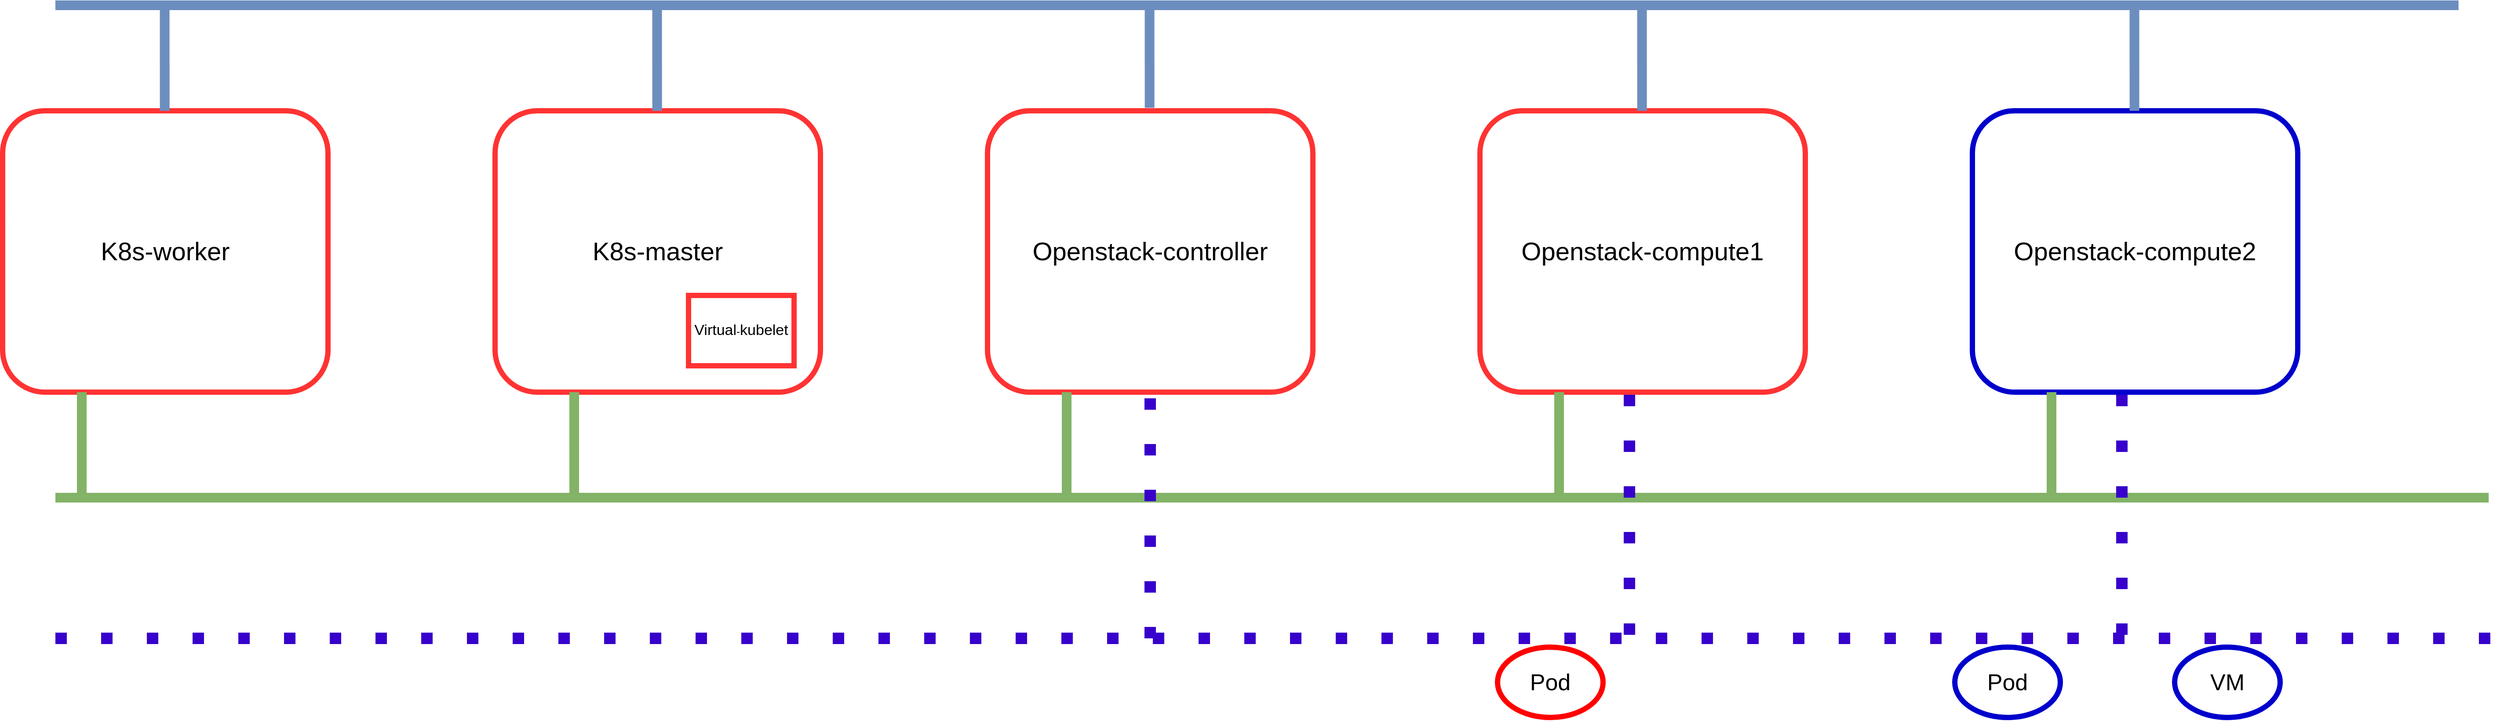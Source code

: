 <mxfile version="13.6.2" type="github">
  <diagram id="EzlnWeQyP-FWii1oKa1x" name="Page-1">
    <mxGraphModel dx="3636" dy="1109" grid="1" gridSize="10" guides="1" tooltips="1" connect="1" arrows="1" fold="1" page="1" pageScale="1" pageWidth="850" pageHeight="1100" math="0" shadow="0">
      <root>
        <mxCell id="0" />
        <mxCell id="1" parent="0" />
        <mxCell id="Twf1BeBMCTiCZUWOUj3O-1" value="&lt;font style=&quot;font-size: 29px&quot;&gt;Openstack-controller&lt;/font&gt;" style="rounded=1;whiteSpace=wrap;html=1;strokeWidth=6;perimeterSpacing=4;strokeColor=#FF3333;" vertex="1" parent="1">
          <mxGeometry x="30" y="160" width="370" height="320" as="geometry" />
        </mxCell>
        <mxCell id="Twf1BeBMCTiCZUWOUj3O-2" value="&lt;font style=&quot;font-size: 29px&quot;&gt;Openstack-compute1&lt;/font&gt;" style="rounded=1;whiteSpace=wrap;html=1;strokeWidth=6;perimeterSpacing=4;strokeColor=#FF3333;" vertex="1" parent="1">
          <mxGeometry x="590" y="160" width="370" height="320" as="geometry" />
        </mxCell>
        <mxCell id="Twf1BeBMCTiCZUWOUj3O-3" value="&lt;font style=&quot;font-size: 29px&quot;&gt;Openstack-compute2&lt;/font&gt;" style="rounded=1;whiteSpace=wrap;html=1;strokeWidth=6;perimeterSpacing=4;strokeColor=#0000CC;" vertex="1" parent="1">
          <mxGeometry x="1150" y="160" width="370" height="320" as="geometry" />
        </mxCell>
        <mxCell id="Twf1BeBMCTiCZUWOUj3O-4" value="&lt;font style=&quot;font-size: 29px&quot;&gt;K8s-master&lt;/font&gt;" style="rounded=1;whiteSpace=wrap;html=1;strokeWidth=6;perimeterSpacing=4;strokeColor=#FF3333;" vertex="1" parent="1">
          <mxGeometry x="-530" y="160" width="370" height="320" as="geometry" />
        </mxCell>
        <mxCell id="Twf1BeBMCTiCZUWOUj3O-6" value="&lt;font style=&quot;font-size: 29px&quot;&gt;K8s-worker&lt;/font&gt;" style="rounded=1;whiteSpace=wrap;html=1;strokeWidth=6;perimeterSpacing=4;strokeColor=#FF3333;" vertex="1" parent="1">
          <mxGeometry x="-1090" y="160" width="370" height="320" as="geometry" />
        </mxCell>
        <mxCell id="Twf1BeBMCTiCZUWOUj3O-9" value="" style="endArrow=none;html=1;fillColor=#dae8fc;strokeColor=#6c8ebf;strokeWidth=11;exitX=0.463;exitY=0.002;exitDx=0;exitDy=0;exitPerimeter=0;" edge="1" parent="1">
          <mxGeometry width="50" height="50" relative="1" as="geometry">
            <mxPoint x="214.304" y="156.656" as="sourcePoint" />
            <mxPoint x="214.29" y="40" as="targetPoint" />
          </mxGeometry>
        </mxCell>
        <mxCell id="Twf1BeBMCTiCZUWOUj3O-10" value="" style="endArrow=none;html=1;fillColor=#dae8fc;strokeColor=#6c8ebf;strokeWidth=11;exitX=0.463;exitY=0.002;exitDx=0;exitDy=0;exitPerimeter=0;" edge="1" parent="1">
          <mxGeometry width="50" height="50" relative="1" as="geometry">
            <mxPoint x="774.304" y="159.996" as="sourcePoint" />
            <mxPoint x="774.29" y="43.34" as="targetPoint" />
          </mxGeometry>
        </mxCell>
        <mxCell id="Twf1BeBMCTiCZUWOUj3O-11" value="" style="endArrow=none;html=1;fillColor=#dae8fc;strokeColor=#6c8ebf;strokeWidth=11;exitX=0.463;exitY=0.002;exitDx=0;exitDy=0;exitPerimeter=0;" edge="1" parent="1">
          <mxGeometry width="50" height="50" relative="1" as="geometry">
            <mxPoint x="1334.304" y="159.996" as="sourcePoint" />
            <mxPoint x="1334.29" y="43.34" as="targetPoint" />
          </mxGeometry>
        </mxCell>
        <mxCell id="Twf1BeBMCTiCZUWOUj3O-13" value="" style="endArrow=none;html=1;fillColor=#dae8fc;strokeColor=#6c8ebf;strokeWidth=11;" edge="1" parent="1">
          <mxGeometry width="50" height="50" relative="1" as="geometry">
            <mxPoint x="-1030" y="40" as="sourcePoint" />
            <mxPoint x="1702.857" y="40" as="targetPoint" />
          </mxGeometry>
        </mxCell>
        <mxCell id="Twf1BeBMCTiCZUWOUj3O-14" value="" style="endArrow=none;html=1;fillColor=#d5e8d4;strokeColor=#82b366;strokeWidth=11;exitX=0.463;exitY=0.002;exitDx=0;exitDy=0;exitPerimeter=0;" edge="1" parent="1">
          <mxGeometry width="50" height="50" relative="1" as="geometry">
            <mxPoint x="120.014" y="596.656" as="sourcePoint" />
            <mxPoint x="120.0" y="480" as="targetPoint" />
          </mxGeometry>
        </mxCell>
        <mxCell id="Twf1BeBMCTiCZUWOUj3O-17" value="" style="endArrow=none;html=1;fillColor=#dae8fc;strokeColor=#6c8ebf;strokeWidth=11;exitX=0.463;exitY=0.002;exitDx=0;exitDy=0;exitPerimeter=0;" edge="1" parent="1">
          <mxGeometry width="50" height="50" relative="1" as="geometry">
            <mxPoint x="-345.696" y="159.996" as="sourcePoint" />
            <mxPoint x="-345.71" y="43.34" as="targetPoint" />
          </mxGeometry>
        </mxCell>
        <mxCell id="Twf1BeBMCTiCZUWOUj3O-18" value="" style="endArrow=none;html=1;fillColor=#dae8fc;strokeColor=#6c8ebf;strokeWidth=11;exitX=0.463;exitY=0.002;exitDx=0;exitDy=0;exitPerimeter=0;" edge="1" parent="1">
          <mxGeometry width="50" height="50" relative="1" as="geometry">
            <mxPoint x="-905.696" y="159.996" as="sourcePoint" />
            <mxPoint x="-905.71" y="43.34" as="targetPoint" />
          </mxGeometry>
        </mxCell>
        <mxCell id="Twf1BeBMCTiCZUWOUj3O-19" value="" style="endArrow=none;html=1;fillColor=#d5e8d4;strokeColor=#82b366;strokeWidth=11;exitX=0.463;exitY=0.002;exitDx=0;exitDy=0;exitPerimeter=0;" edge="1" parent="1">
          <mxGeometry width="50" height="50" relative="1" as="geometry">
            <mxPoint x="680.014" y="596.656" as="sourcePoint" />
            <mxPoint x="680.0" y="480" as="targetPoint" />
          </mxGeometry>
        </mxCell>
        <mxCell id="Twf1BeBMCTiCZUWOUj3O-20" value="" style="endArrow=none;html=1;fillColor=#d5e8d4;strokeColor=#82b366;strokeWidth=11;exitX=0.463;exitY=0.002;exitDx=0;exitDy=0;exitPerimeter=0;" edge="1" parent="1">
          <mxGeometry width="50" height="50" relative="1" as="geometry">
            <mxPoint x="1240.014" y="596.656" as="sourcePoint" />
            <mxPoint x="1240" y="480" as="targetPoint" />
          </mxGeometry>
        </mxCell>
        <mxCell id="Twf1BeBMCTiCZUWOUj3O-21" value="" style="endArrow=none;html=1;fillColor=#d5e8d4;strokeColor=#82b366;strokeWidth=11;exitX=0.463;exitY=0.002;exitDx=0;exitDy=0;exitPerimeter=0;" edge="1" parent="1">
          <mxGeometry width="50" height="50" relative="1" as="geometry">
            <mxPoint x="-439.986" y="596.656" as="sourcePoint" />
            <mxPoint x="-440.0" y="480" as="targetPoint" />
          </mxGeometry>
        </mxCell>
        <mxCell id="Twf1BeBMCTiCZUWOUj3O-22" value="" style="endArrow=none;html=1;fillColor=#d5e8d4;strokeColor=#82b366;strokeWidth=11;exitX=0.463;exitY=0.002;exitDx=0;exitDy=0;exitPerimeter=0;" edge="1" parent="1">
          <mxGeometry width="50" height="50" relative="1" as="geometry">
            <mxPoint x="-999.986" y="596.656" as="sourcePoint" />
            <mxPoint x="-1000.0" y="480" as="targetPoint" />
          </mxGeometry>
        </mxCell>
        <mxCell id="Twf1BeBMCTiCZUWOUj3O-23" value="" style="endArrow=none;html=1;fillColor=#d5e8d4;strokeColor=#82b366;strokeWidth=11;" edge="1" parent="1">
          <mxGeometry width="50" height="50" relative="1" as="geometry">
            <mxPoint x="1737.143" y="600" as="sourcePoint" />
            <mxPoint x="-1030" y="600" as="targetPoint" />
          </mxGeometry>
        </mxCell>
        <mxCell id="Twf1BeBMCTiCZUWOUj3O-25" value="&lt;font style=&quot;font-size: 17px&quot;&gt;Virtual&lt;/font&gt;-&lt;font style=&quot;font-size: 17px&quot;&gt;kubelet&lt;/font&gt;" style="rounded=0;whiteSpace=wrap;html=1;strokeColor=#FF3333;strokeWidth=6;" vertex="1" parent="1">
          <mxGeometry x="-310" y="370" width="120" height="80" as="geometry" />
        </mxCell>
        <mxCell id="Twf1BeBMCTiCZUWOUj3O-26" value="" style="endArrow=none;dashed=1;html=1;dashPattern=1 3;strokeWidth=13;fillColor=#6a00ff;strokeColor=#3700CC;entryX=0.5;entryY=1;entryDx=0;entryDy=0;" edge="1" parent="1" target="Twf1BeBMCTiCZUWOUj3O-1">
          <mxGeometry width="50" height="50" relative="1" as="geometry">
            <mxPoint x="215" y="760" as="sourcePoint" />
            <mxPoint x="260" y="840" as="targetPoint" />
          </mxGeometry>
        </mxCell>
        <mxCell id="Twf1BeBMCTiCZUWOUj3O-27" value="" style="endArrow=none;dashed=1;html=1;dashPattern=1 3;strokeWidth=13;fillColor=#6a00ff;strokeColor=#3700CC;entryX=0.5;entryY=1;entryDx=0;entryDy=0;" edge="1" parent="1">
          <mxGeometry width="50" height="50" relative="1" as="geometry">
            <mxPoint x="760" y="756" as="sourcePoint" />
            <mxPoint x="760" y="480" as="targetPoint" />
          </mxGeometry>
        </mxCell>
        <mxCell id="Twf1BeBMCTiCZUWOUj3O-28" value="" style="endArrow=none;dashed=1;html=1;dashPattern=1 3;strokeWidth=13;fillColor=#6a00ff;strokeColor=#3700CC;entryX=0.5;entryY=1;entryDx=0;entryDy=0;" edge="1" parent="1">
          <mxGeometry width="50" height="50" relative="1" as="geometry">
            <mxPoint x="1320" y="756.0" as="sourcePoint" />
            <mxPoint x="1320" y="480" as="targetPoint" />
          </mxGeometry>
        </mxCell>
        <mxCell id="Twf1BeBMCTiCZUWOUj3O-29" value="" style="endArrow=none;dashed=1;html=1;dashPattern=1 3;strokeWidth=13;fillColor=#6a00ff;strokeColor=#3700CC;" edge="1" parent="1">
          <mxGeometry width="50" height="50" relative="1" as="geometry">
            <mxPoint x="-1030" y="760" as="sourcePoint" />
            <mxPoint x="1741.429" y="760" as="targetPoint" />
          </mxGeometry>
        </mxCell>
        <mxCell id="Twf1BeBMCTiCZUWOUj3O-30" value="&lt;font style=&quot;font-size: 26px&quot;&gt;Pod&lt;/font&gt;" style="ellipse;whiteSpace=wrap;html=1;strokeColor=#0000CC;strokeWidth=6;" vertex="1" parent="1">
          <mxGeometry x="1130" y="770" width="120" height="80" as="geometry" />
        </mxCell>
        <mxCell id="Twf1BeBMCTiCZUWOUj3O-31" value="&lt;font style=&quot;font-size: 26px&quot;&gt;VM&lt;/font&gt;" style="ellipse;whiteSpace=wrap;html=1;strokeColor=#0000CC;strokeWidth=6;" vertex="1" parent="1">
          <mxGeometry x="1380" y="770" width="120" height="80" as="geometry" />
        </mxCell>
        <mxCell id="Twf1BeBMCTiCZUWOUj3O-32" value="&lt;font style=&quot;font-size: 26px&quot;&gt;Pod&lt;/font&gt;" style="ellipse;whiteSpace=wrap;html=1;strokeWidth=6;strokeColor=#FF0000;" vertex="1" parent="1">
          <mxGeometry x="610" y="770" width="120" height="80" as="geometry" />
        </mxCell>
      </root>
    </mxGraphModel>
  </diagram>
</mxfile>
